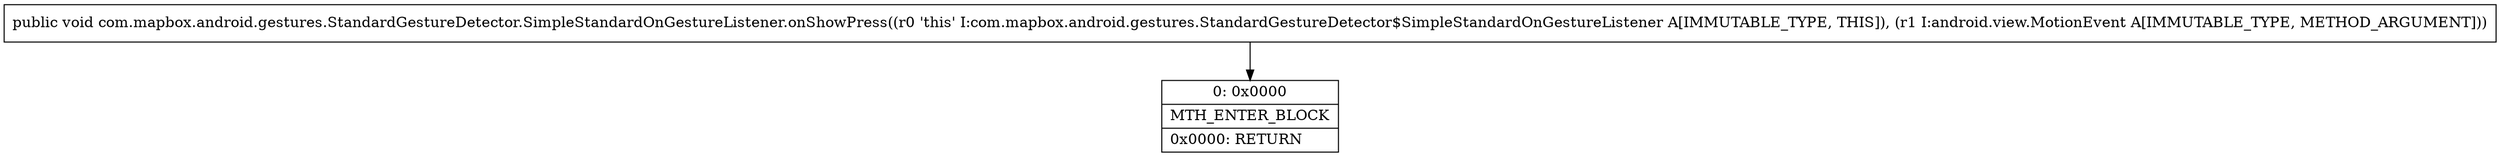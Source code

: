 digraph "CFG forcom.mapbox.android.gestures.StandardGestureDetector.SimpleStandardOnGestureListener.onShowPress(Landroid\/view\/MotionEvent;)V" {
Node_0 [shape=record,label="{0\:\ 0x0000|MTH_ENTER_BLOCK\l|0x0000: RETURN   \l}"];
MethodNode[shape=record,label="{public void com.mapbox.android.gestures.StandardGestureDetector.SimpleStandardOnGestureListener.onShowPress((r0 'this' I:com.mapbox.android.gestures.StandardGestureDetector$SimpleStandardOnGestureListener A[IMMUTABLE_TYPE, THIS]), (r1 I:android.view.MotionEvent A[IMMUTABLE_TYPE, METHOD_ARGUMENT])) }"];
MethodNode -> Node_0;
}

